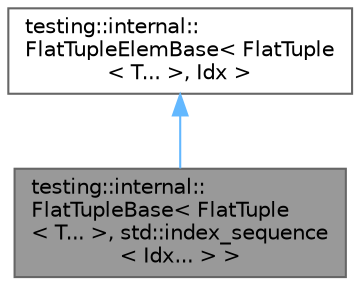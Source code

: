 digraph "testing::internal::FlatTupleBase&lt; FlatTuple&lt; T... &gt;, std::index_sequence&lt; Idx... &gt; &gt;"
{
 // LATEX_PDF_SIZE
  bgcolor="transparent";
  edge [fontname=Helvetica,fontsize=10,labelfontname=Helvetica,labelfontsize=10];
  node [fontname=Helvetica,fontsize=10,shape=box,height=0.2,width=0.4];
  Node1 [id="Node000001",label="testing::internal::\lFlatTupleBase\< FlatTuple\l\< T... \>, std::index_sequence\l\< Idx... \> \>",height=0.2,width=0.4,color="gray40", fillcolor="grey60", style="filled", fontcolor="black",tooltip=" "];
  Node2 -> Node1 [id="edge1_Node000001_Node000002",dir="back",color="steelblue1",style="solid",tooltip=" "];
  Node2 [id="Node000002",label="testing::internal::\lFlatTupleElemBase\< FlatTuple\l\< T... \>, Idx \>",height=0.2,width=0.4,color="gray40", fillcolor="white", style="filled",URL="$structtesting_1_1internal_1_1FlatTupleElemBase.html",tooltip=" "];
}
